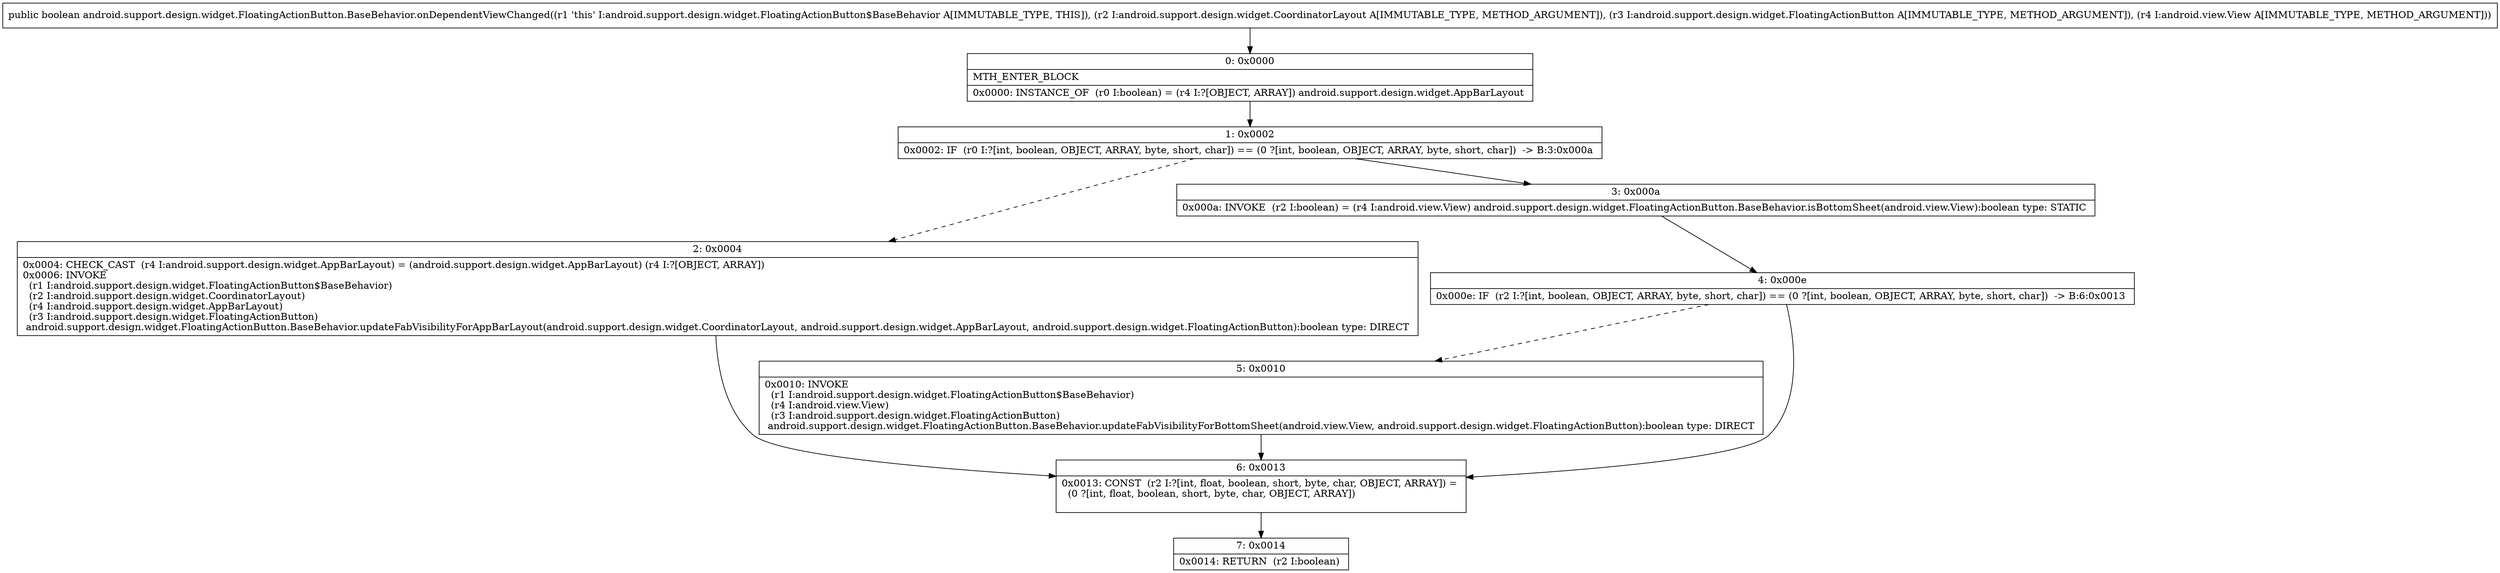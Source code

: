digraph "CFG forandroid.support.design.widget.FloatingActionButton.BaseBehavior.onDependentViewChanged(Landroid\/support\/design\/widget\/CoordinatorLayout;Landroid\/support\/design\/widget\/FloatingActionButton;Landroid\/view\/View;)Z" {
Node_0 [shape=record,label="{0\:\ 0x0000|MTH_ENTER_BLOCK\l|0x0000: INSTANCE_OF  (r0 I:boolean) = (r4 I:?[OBJECT, ARRAY]) android.support.design.widget.AppBarLayout \l}"];
Node_1 [shape=record,label="{1\:\ 0x0002|0x0002: IF  (r0 I:?[int, boolean, OBJECT, ARRAY, byte, short, char]) == (0 ?[int, boolean, OBJECT, ARRAY, byte, short, char])  \-\> B:3:0x000a \l}"];
Node_2 [shape=record,label="{2\:\ 0x0004|0x0004: CHECK_CAST  (r4 I:android.support.design.widget.AppBarLayout) = (android.support.design.widget.AppBarLayout) (r4 I:?[OBJECT, ARRAY]) \l0x0006: INVOKE  \l  (r1 I:android.support.design.widget.FloatingActionButton$BaseBehavior)\l  (r2 I:android.support.design.widget.CoordinatorLayout)\l  (r4 I:android.support.design.widget.AppBarLayout)\l  (r3 I:android.support.design.widget.FloatingActionButton)\l android.support.design.widget.FloatingActionButton.BaseBehavior.updateFabVisibilityForAppBarLayout(android.support.design.widget.CoordinatorLayout, android.support.design.widget.AppBarLayout, android.support.design.widget.FloatingActionButton):boolean type: DIRECT \l}"];
Node_3 [shape=record,label="{3\:\ 0x000a|0x000a: INVOKE  (r2 I:boolean) = (r4 I:android.view.View) android.support.design.widget.FloatingActionButton.BaseBehavior.isBottomSheet(android.view.View):boolean type: STATIC \l}"];
Node_4 [shape=record,label="{4\:\ 0x000e|0x000e: IF  (r2 I:?[int, boolean, OBJECT, ARRAY, byte, short, char]) == (0 ?[int, boolean, OBJECT, ARRAY, byte, short, char])  \-\> B:6:0x0013 \l}"];
Node_5 [shape=record,label="{5\:\ 0x0010|0x0010: INVOKE  \l  (r1 I:android.support.design.widget.FloatingActionButton$BaseBehavior)\l  (r4 I:android.view.View)\l  (r3 I:android.support.design.widget.FloatingActionButton)\l android.support.design.widget.FloatingActionButton.BaseBehavior.updateFabVisibilityForBottomSheet(android.view.View, android.support.design.widget.FloatingActionButton):boolean type: DIRECT \l}"];
Node_6 [shape=record,label="{6\:\ 0x0013|0x0013: CONST  (r2 I:?[int, float, boolean, short, byte, char, OBJECT, ARRAY]) = \l  (0 ?[int, float, boolean, short, byte, char, OBJECT, ARRAY])\l \l}"];
Node_7 [shape=record,label="{7\:\ 0x0014|0x0014: RETURN  (r2 I:boolean) \l}"];
MethodNode[shape=record,label="{public boolean android.support.design.widget.FloatingActionButton.BaseBehavior.onDependentViewChanged((r1 'this' I:android.support.design.widget.FloatingActionButton$BaseBehavior A[IMMUTABLE_TYPE, THIS]), (r2 I:android.support.design.widget.CoordinatorLayout A[IMMUTABLE_TYPE, METHOD_ARGUMENT]), (r3 I:android.support.design.widget.FloatingActionButton A[IMMUTABLE_TYPE, METHOD_ARGUMENT]), (r4 I:android.view.View A[IMMUTABLE_TYPE, METHOD_ARGUMENT])) }"];
MethodNode -> Node_0;
Node_0 -> Node_1;
Node_1 -> Node_2[style=dashed];
Node_1 -> Node_3;
Node_2 -> Node_6;
Node_3 -> Node_4;
Node_4 -> Node_5[style=dashed];
Node_4 -> Node_6;
Node_5 -> Node_6;
Node_6 -> Node_7;
}

